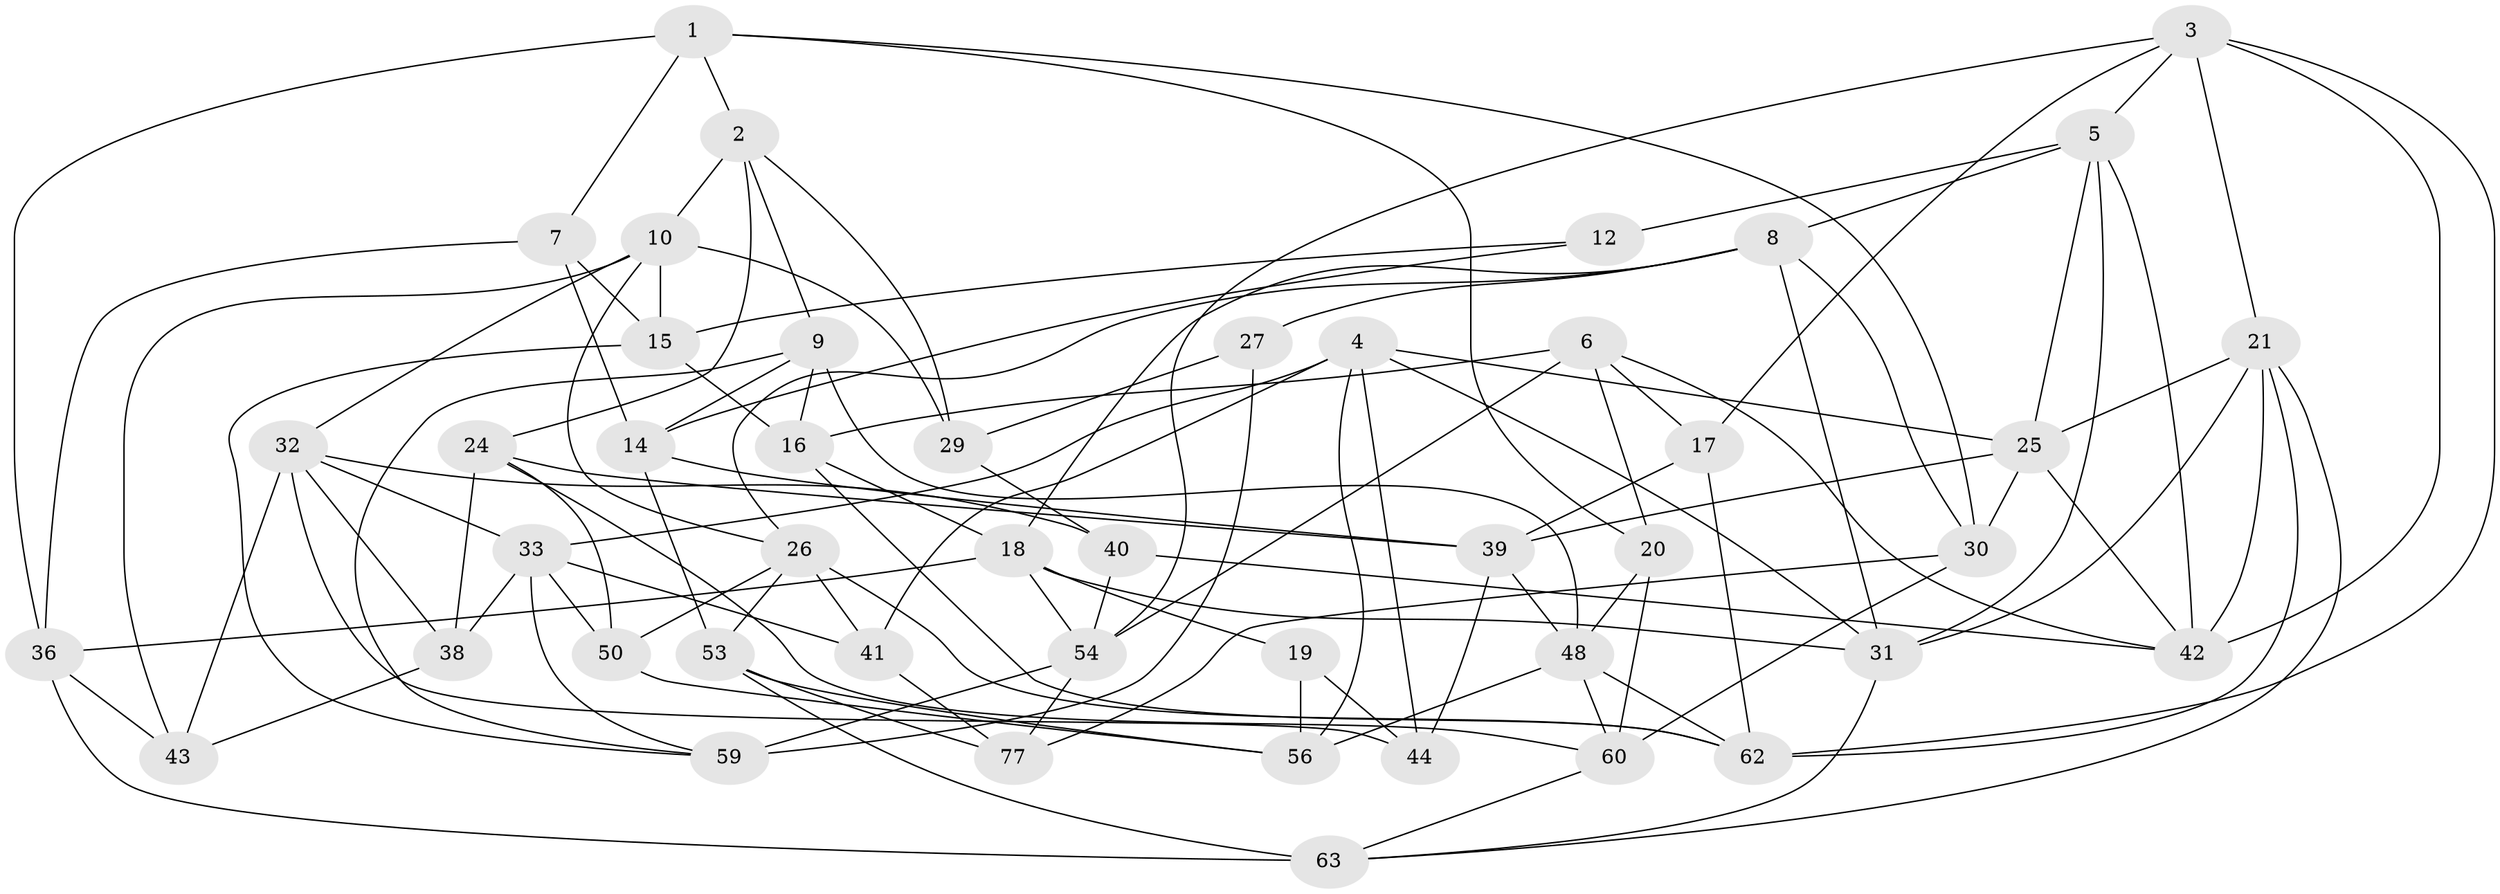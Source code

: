 // Generated by graph-tools (version 1.1) at 2025/24/03/03/25 07:24:30]
// undirected, 46 vertices, 115 edges
graph export_dot {
graph [start="1"]
  node [color=gray90,style=filled];
  1 [super="+71"];
  2 [super="+22"];
  3 [super="+11"];
  4 [super="+13"];
  5 [super="+68"];
  6 [super="+46"];
  7;
  8 [super="+45"];
  9 [super="+35"];
  10 [super="+72"];
  12;
  14 [super="+34"];
  15 [super="+23"];
  16 [super="+57"];
  17;
  18 [super="+28"];
  19;
  20;
  21 [super="+78"];
  24 [super="+47"];
  25 [super="+52"];
  26 [super="+66"];
  27;
  29;
  30 [super="+58"];
  31 [super="+51"];
  32 [super="+37"];
  33 [super="+49"];
  36 [super="+73"];
  38;
  39 [super="+67"];
  40;
  41;
  42 [super="+76"];
  43;
  44;
  48 [super="+55"];
  50;
  53 [super="+65"];
  54 [super="+69"];
  56 [super="+64"];
  59 [super="+61"];
  60 [super="+70"];
  62 [super="+75"];
  63 [super="+74"];
  77;
  1 -- 2;
  1 -- 7;
  1 -- 20;
  1 -- 36 [weight=2];
  1 -- 30;
  2 -- 10;
  2 -- 29;
  2 -- 9;
  2 -- 24 [weight=2];
  3 -- 62;
  3 -- 21;
  3 -- 42;
  3 -- 17;
  3 -- 5;
  3 -- 54;
  4 -- 56;
  4 -- 33;
  4 -- 25;
  4 -- 41;
  4 -- 44;
  4 -- 31;
  5 -- 12;
  5 -- 42;
  5 -- 25;
  5 -- 8;
  5 -- 31;
  6 -- 20;
  6 -- 16 [weight=2];
  6 -- 54;
  6 -- 17;
  6 -- 42;
  7 -- 14;
  7 -- 36;
  7 -- 15;
  8 -- 31;
  8 -- 18;
  8 -- 26;
  8 -- 27;
  8 -- 30;
  9 -- 59;
  9 -- 16;
  9 -- 14 [weight=2];
  9 -- 48;
  10 -- 26;
  10 -- 43;
  10 -- 29;
  10 -- 15;
  10 -- 32;
  12 -- 15 [weight=2];
  12 -- 14;
  14 -- 39;
  14 -- 53;
  15 -- 16;
  15 -- 59;
  16 -- 62;
  16 -- 18;
  17 -- 39;
  17 -- 62;
  18 -- 54;
  18 -- 31;
  18 -- 19;
  18 -- 36;
  19 -- 56 [weight=2];
  19 -- 44;
  20 -- 60;
  20 -- 48;
  21 -- 25;
  21 -- 31;
  21 -- 63;
  21 -- 62;
  21 -- 42;
  24 -- 38;
  24 -- 60;
  24 -- 39;
  24 -- 50;
  25 -- 42;
  25 -- 30;
  25 -- 39;
  26 -- 50;
  26 -- 41;
  26 -- 53;
  26 -- 62;
  27 -- 29;
  27 -- 59 [weight=2];
  29 -- 40;
  30 -- 60 [weight=2];
  30 -- 77;
  31 -- 63;
  32 -- 38;
  32 -- 44;
  32 -- 43;
  32 -- 40;
  32 -- 33;
  33 -- 38;
  33 -- 59;
  33 -- 50;
  33 -- 41;
  36 -- 63;
  36 -- 43;
  38 -- 43;
  39 -- 48;
  39 -- 44;
  40 -- 54;
  40 -- 42;
  41 -- 77;
  48 -- 60;
  48 -- 56;
  48 -- 62;
  50 -- 56;
  53 -- 77;
  53 -- 63 [weight=2];
  53 -- 56;
  54 -- 77;
  54 -- 59;
  60 -- 63;
}
